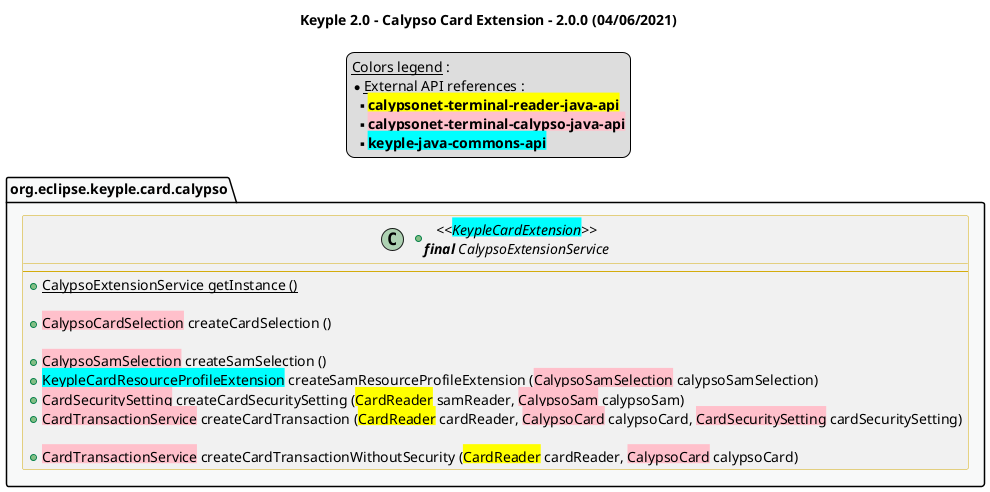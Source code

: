 @startuml
title
    Keyple 2.0 - Calypso Card Extension - 2.0.0 (04/06/2021)
end title

' == THEME ==

'Couleurs issues de : https://htmlcolorcodes.com/fr/tableau-de-couleur/tableau-de-couleur-design-plat/
!define C_GREY1 F8F9F9
!define C_GREY2 F2F3F4
!define C_GREY3 E5E7E9
!define C_GREY4 D7DBDD
!define C_GREY5 CACFD2
!define C_GREY6 BDC3C7
!define C_LINK 3498DB
!define C_USE 27AE60

skinparam Shadowing false
skinparam ClassFontStyle italic
skinparam ClassBorderColor #D4AC0D
skinparam stereotypeABorderColor #A9DCDF
skinparam stereotypeIBorderColor #B4A7E5
skinparam stereotypeCBorderColor #ADD1B2
skinparam stereotypeEBorderColor #EB93DF
' Red
skinparam ClassBackgroundColor<<red>> #FDEDEC
skinparam ClassBorderColor<<red>> #E74C3C
hide <<red>> stereotype
' Purple
skinparam ClassBackgroundColor<<purple>> #F4ECF7
skinparam ClassBorderColor<<purple>> #8E44AD
hide <<purple>> stereotype
' blue
skinparam ClassBackgroundColor<<blue>> #EBF5FB
skinparam ClassBorderColor<<blue>> #3498DB
hide <<blue>> stereotype
' Green
skinparam ClassBackgroundColor<<green>> #E9F7EF
skinparam ClassBorderColor<<green>> #27AE60
hide <<green>> stereotype
' Grey
skinparam ClassBackgroundColor<<grey>> #EAECEE
skinparam ClassBorderColor<<grey>> #2C3E50
hide <<grey>> stereotype

' == CONTENT ==

legend top
    __Colors legend__ :
    * __External API references__ :
    ** <back:yellow>**calypsonet-terminal-reader-java-api**</back>
    ** <back:pink>**calypsonet-terminal-calypso-java-api**</back>
    ** <back:cyan>**keyple-java-commons-api**</back>
end legend

package "org.eclipse.keyple.card.calypso" as calypso {
    +class "<<<back:cyan>KeypleCardExtension</back>>>\n**final** CalypsoExtensionService" as CalypsoExtensionService {
        --
        +{static} CalypsoExtensionService getInstance ()

        +<back:pink>CalypsoCardSelection</back> createCardSelection ()

        +<back:pink>CalypsoSamSelection</back> createSamSelection ()
        +<back:cyan>KeypleCardResourceProfileExtension</back> createSamResourceProfileExtension (<back:pink>CalypsoSamSelection</back> calypsoSamSelection)
        +<back:pink>CardSecuritySetting</back> createCardSecuritySetting (<back:yellow>CardReader</back> samReader, <back:pink>CalypsoSam</back> calypsoSam)
        +<back:pink>CardTransactionService</back> createCardTransaction (<back:yellow>CardReader</back> cardReader, <back:pink>CalypsoCard</back> calypsoCard, <back:pink>CardSecuritySetting</back> cardSecuritySetting)

        +<back:pink>CardTransactionService</back> createCardTransactionWithoutSecurity (<back:yellow>CardReader</back> cardReader, <back:pink>CalypsoCard</back> calypsoCard)
    }
}

' Associations

' == LAYOUT ==

' == STYLE ==

package calypso #C_GREY1 {}


@enduml